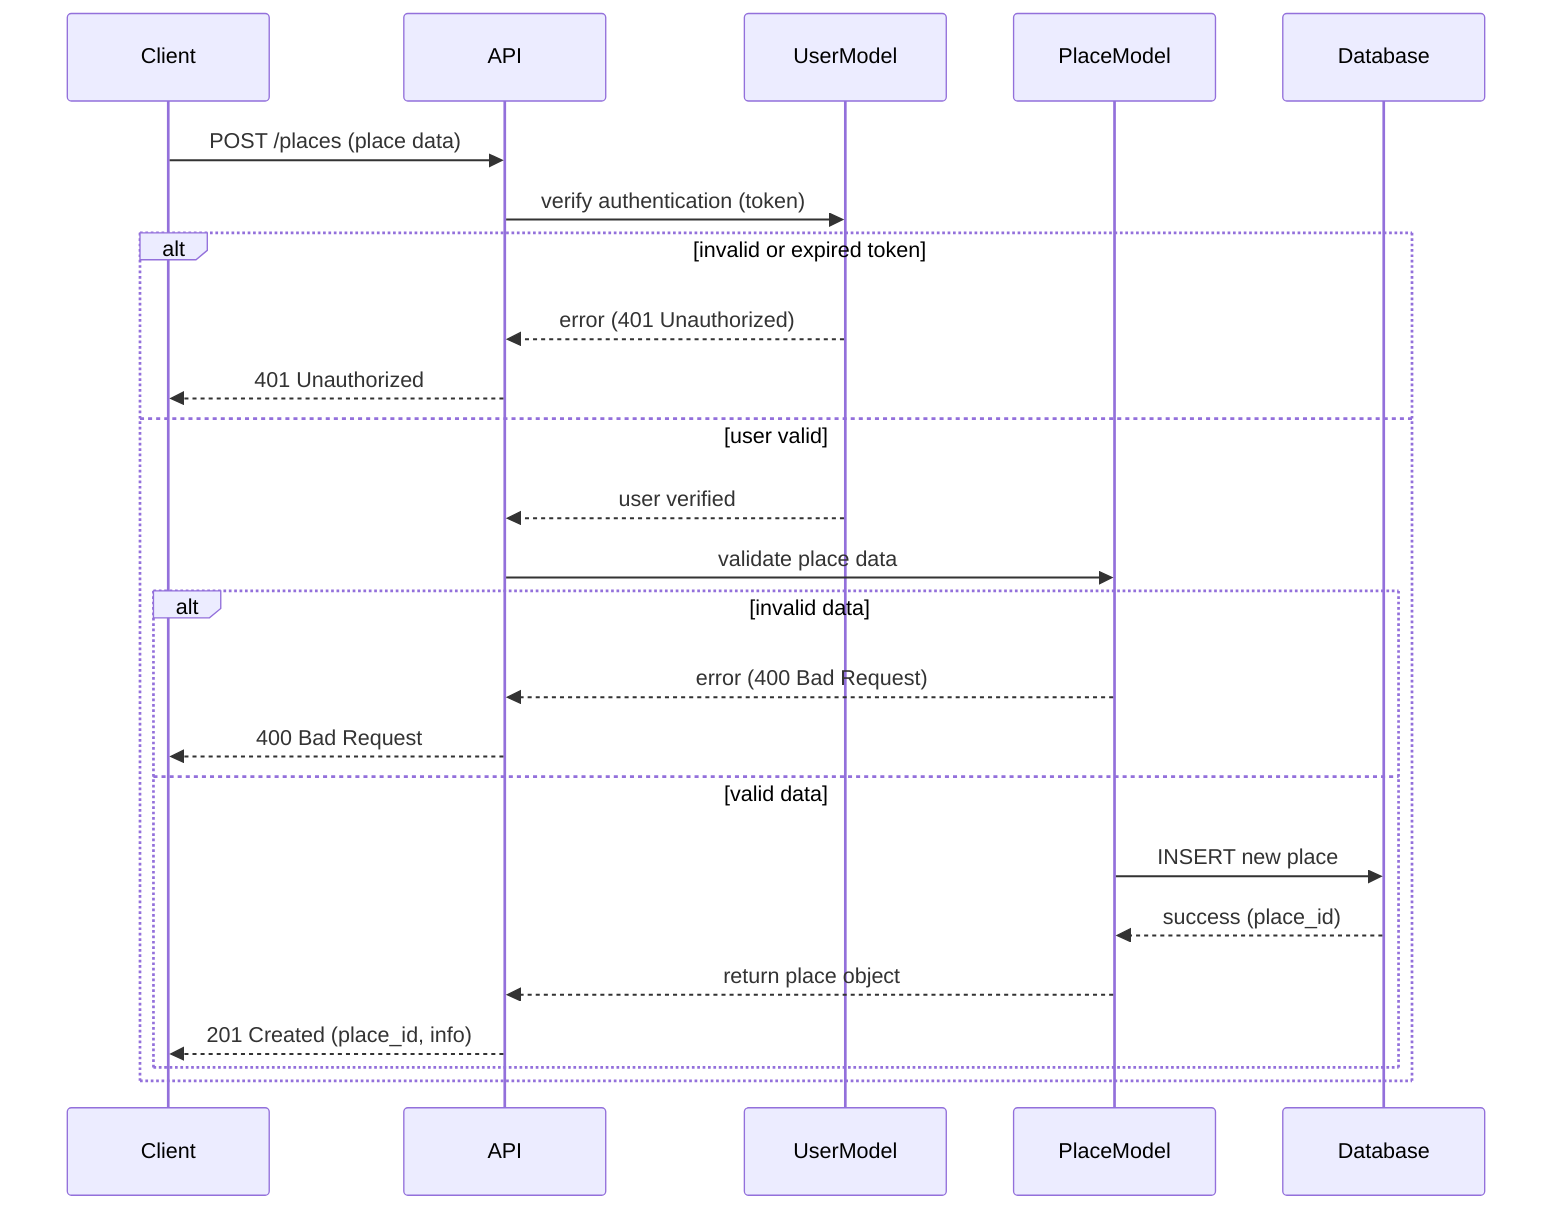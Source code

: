 sequenceDiagram
participant Client
participant API
participant UserModel
participant PlaceModel
participant Database

Client->>API: POST /places (place data)
API->>UserModel: verify authentication (token)
alt invalid or expired token
    UserModel-->>API: error (401 Unauthorized)
    API-->>Client: 401 Unauthorized
else user valid
    UserModel-->>API: user verified
    API->>PlaceModel: validate place data
    alt invalid data
        PlaceModel-->>API: error (400 Bad Request)
        API-->>Client: 400 Bad Request
    else valid data
        PlaceModel->>Database: INSERT new place
        Database-->>PlaceModel: success (place_id)
        PlaceModel-->>API: return place object
        API-->>Client: 201 Created (place_id, info)
    end
end